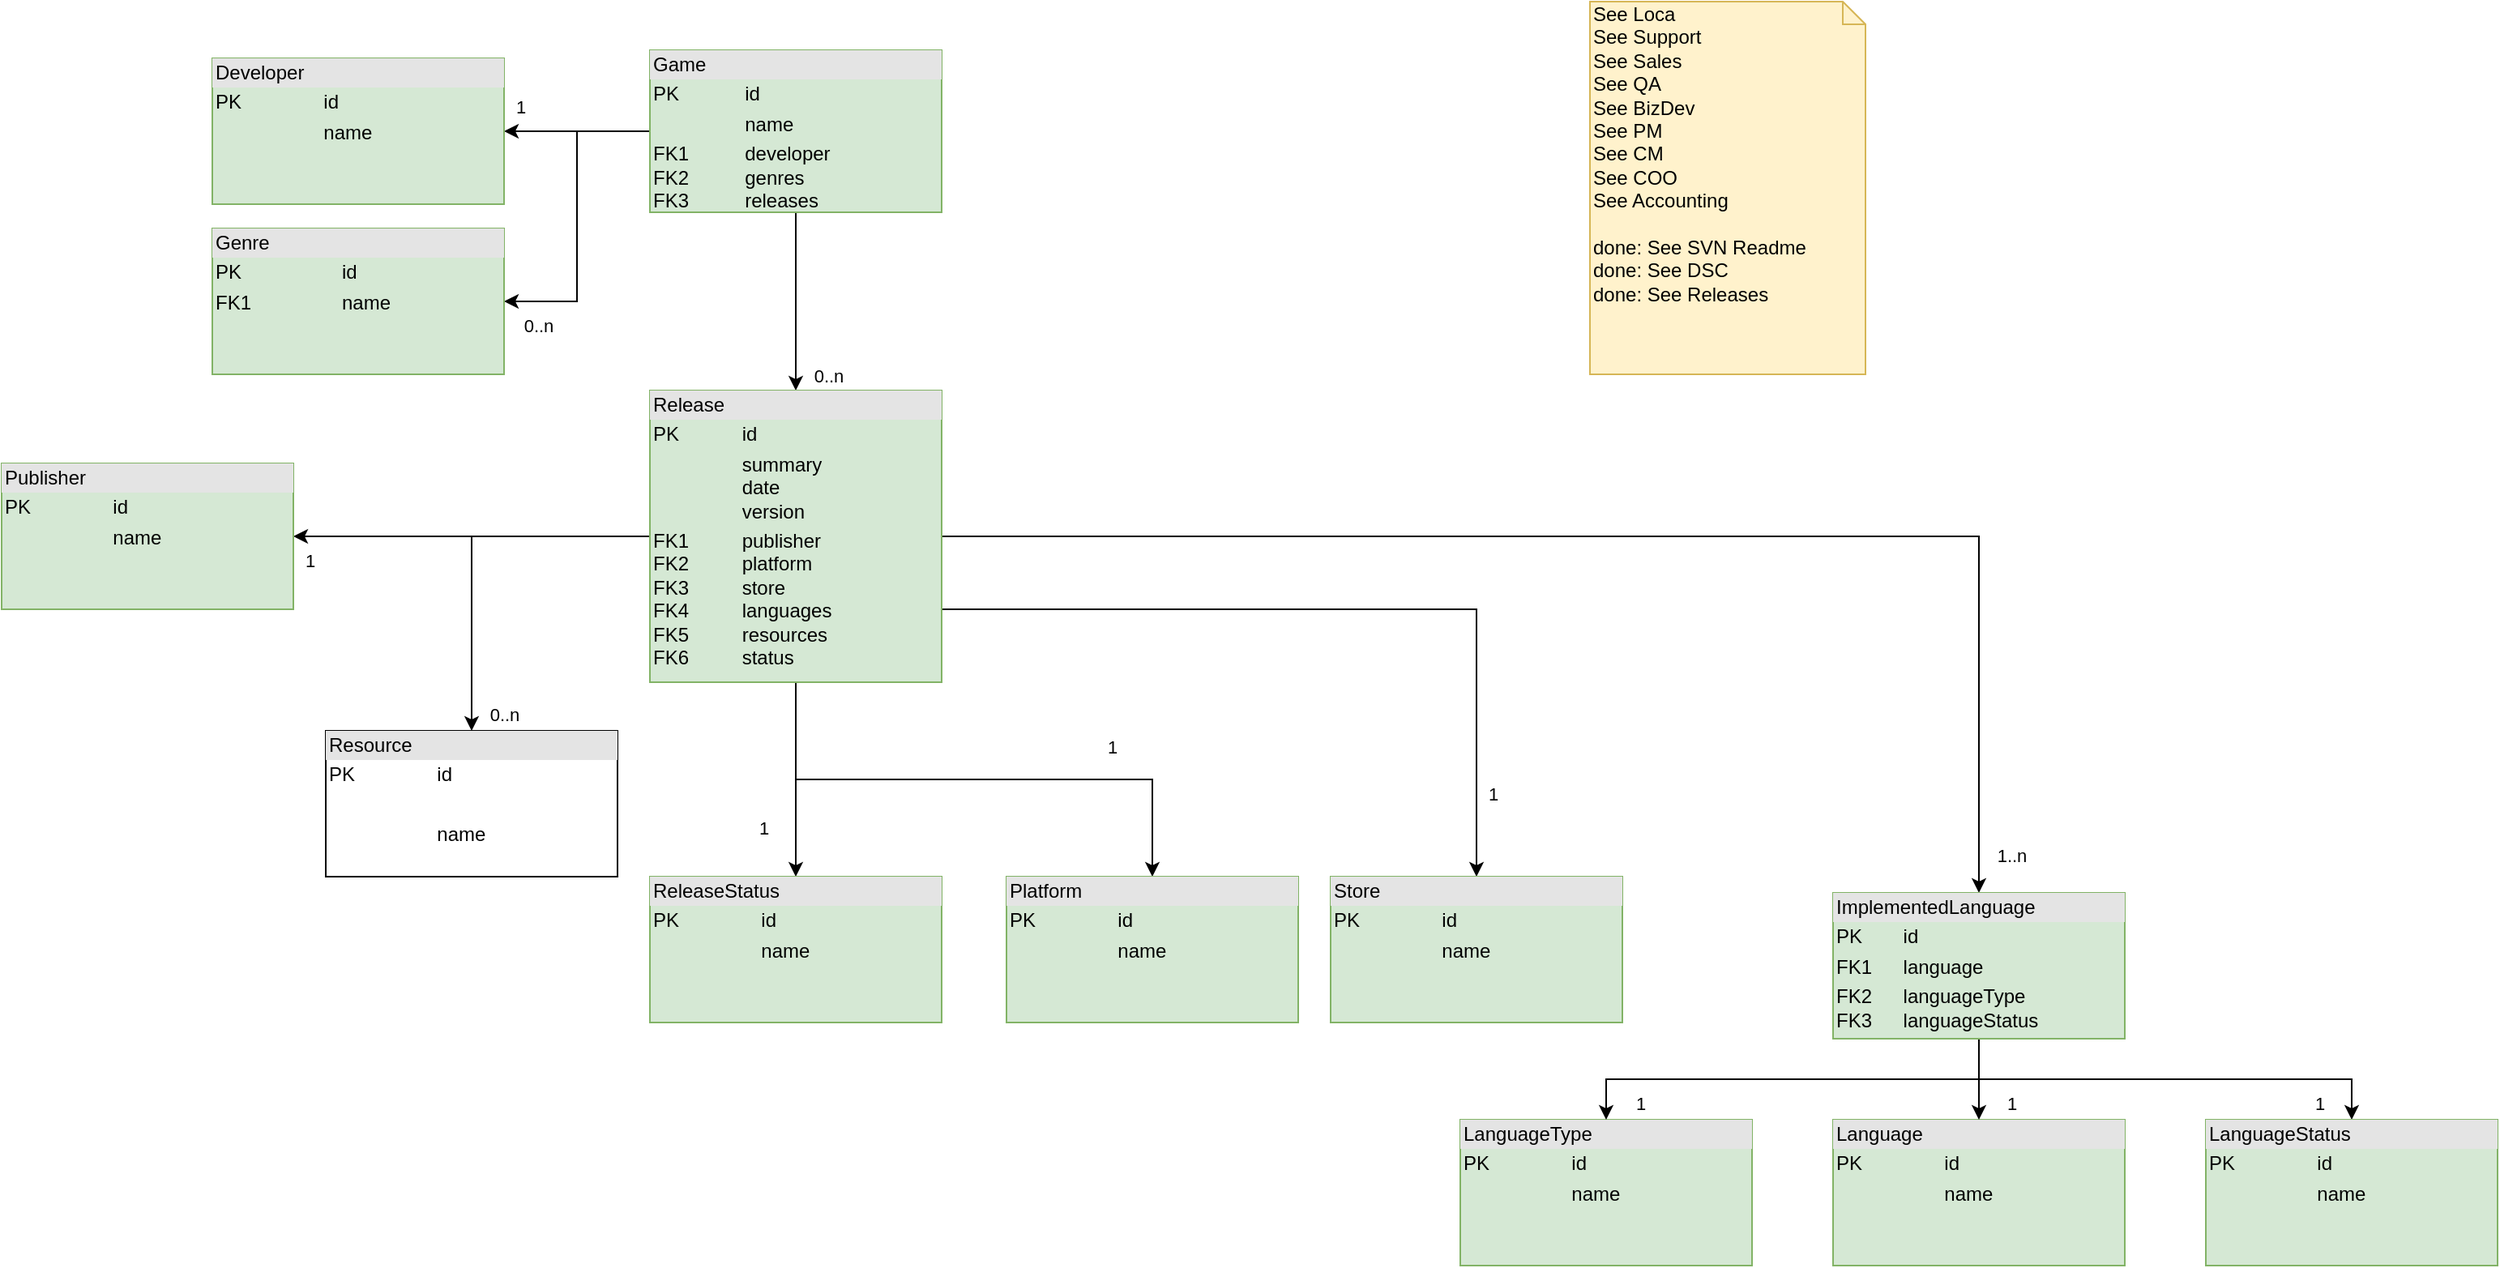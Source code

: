 <mxfile version="12.5.6" type="device"><diagram name="Page-1" id="efa7a0a1-bf9b-a30e-e6df-94a7791c09e9"><mxGraphModel dx="2248" dy="769" grid="1" gridSize="10" guides="1" tooltips="1" connect="1" arrows="1" fold="1" page="1" pageScale="1" pageWidth="826" pageHeight="1169" background="#ffffff" math="0" shadow="0"><root><mxCell id="0"/><mxCell id="1" parent="0"/><mxCell id="gSusLTCOii2lMBpNiEax-119" value="1" style="edgeStyle=orthogonalEdgeStyle;rounded=0;orthogonalLoop=1;jettySize=auto;html=1;entryX=1;entryY=0.5;entryDx=0;entryDy=0;" parent="1" source="gSusLTCOii2lMBpNiEax-115" target="gSusLTCOii2lMBpNiEax-118" edge="1"><mxGeometry x="0.778" y="-15" relative="1" as="geometry"><mxPoint as="offset"/></mxGeometry></mxCell><mxCell id="gSusLTCOii2lMBpNiEax-125" value="0..n" style="edgeStyle=orthogonalEdgeStyle;rounded=0;orthogonalLoop=1;jettySize=auto;html=1;exitX=0.5;exitY=1;exitDx=0;exitDy=0;entryX=0.5;entryY=0;entryDx=0;entryDy=0;" parent="1" source="gSusLTCOii2lMBpNiEax-115" target="gSusLTCOii2lMBpNiEax-117" edge="1"><mxGeometry x="0.833" y="20" relative="1" as="geometry"><mxPoint as="offset"/></mxGeometry></mxCell><mxCell id="gSusLTCOii2lMBpNiEax-136" value="&lt;div&gt;0..n&lt;/div&gt;" style="edgeStyle=orthogonalEdgeStyle;rounded=0;orthogonalLoop=1;jettySize=auto;html=1;exitX=0;exitY=0.5;exitDx=0;exitDy=0;entryX=1;entryY=0.5;entryDx=0;entryDy=0;" parent="1" source="gSusLTCOii2lMBpNiEax-115" target="gSusLTCOii2lMBpNiEax-135" edge="1"><mxGeometry x="0.79" y="15" relative="1" as="geometry"><mxPoint as="offset"/></mxGeometry></mxCell><mxCell id="gSusLTCOii2lMBpNiEax-115" value="&lt;div style=&quot;box-sizing: border-box ; width: 100% ; background: #e4e4e4 ; padding: 2px&quot;&gt;Game&lt;/div&gt;&lt;table style=&quot;width: 100% ; font-size: 1em&quot; cellspacing=&quot;0&quot; cellpadding=&quot;2&quot;&gt;&lt;tbody&gt;&lt;tr&gt;&lt;td&gt;PK&lt;/td&gt;&lt;td&gt;id&lt;/td&gt;&lt;/tr&gt;&lt;tr&gt;&lt;td&gt;&lt;br&gt;&lt;/td&gt;&lt;td&gt;name&lt;/td&gt;&lt;/tr&gt;&lt;tr&gt;&lt;td&gt;FK1&lt;br&gt;FK2&lt;br&gt;FK3&lt;br&gt;&lt;/td&gt;&lt;td&gt;developer&lt;br&gt;genres&lt;br&gt;releases&lt;br&gt;&lt;/td&gt;&lt;/tr&gt;&lt;/tbody&gt;&lt;/table&gt;" style="verticalAlign=top;align=left;overflow=fill;html=1;fillColor=#d5e8d4;strokeColor=#82b366;" parent="1" vertex="1"><mxGeometry x="300" y="70" width="180" height="100" as="geometry"/></mxCell><object label="&lt;div&gt;1&lt;/div&gt;" id="gSusLTCOii2lMBpNiEax-121"><mxCell style="edgeStyle=orthogonalEdgeStyle;rounded=0;orthogonalLoop=1;jettySize=auto;html=1;exitX=0.5;exitY=1;exitDx=0;exitDy=0;entryX=0.5;entryY=0;entryDx=0;entryDy=0;" parent="1" source="gSusLTCOii2lMBpNiEax-117" target="gSusLTCOii2lMBpNiEax-120" edge="1"><mxGeometry x="0.5" y="20" relative="1" as="geometry"><mxPoint as="offset"/></mxGeometry></mxCell></object><mxCell id="gSusLTCOii2lMBpNiEax-127" value="1" style="edgeStyle=orthogonalEdgeStyle;rounded=0;orthogonalLoop=1;jettySize=auto;html=1;exitX=0;exitY=0.5;exitDx=0;exitDy=0;entryX=1;entryY=0.5;entryDx=0;entryDy=0;" parent="1" source="gSusLTCOii2lMBpNiEax-117" target="gSusLTCOii2lMBpNiEax-126" edge="1"><mxGeometry x="0.909" y="15" relative="1" as="geometry"><mxPoint as="offset"/></mxGeometry></mxCell><mxCell id="gSusLTCOii2lMBpNiEax-134" value="1..n" style="edgeStyle=orthogonalEdgeStyle;rounded=0;orthogonalLoop=1;jettySize=auto;html=1;exitX=1;exitY=0.5;exitDx=0;exitDy=0;entryX=0.5;entryY=0;entryDx=0;entryDy=0;" parent="1" source="gSusLTCOii2lMBpNiEax-117" target="gSusLTCOii2lMBpNiEax-131" edge="1"><mxGeometry x="0.945" y="20" relative="1" as="geometry"><mxPoint as="offset"/></mxGeometry></mxCell><mxCell id="rcjgGxH7NbzfV_MyDYCd-3" value="0..n" style="edgeStyle=orthogonalEdgeStyle;rounded=0;orthogonalLoop=1;jettySize=auto;html=1;exitX=0;exitY=0.5;exitDx=0;exitDy=0;entryX=0.5;entryY=0;entryDx=0;entryDy=0;" parent="1" source="gSusLTCOii2lMBpNiEax-117" target="rcjgGxH7NbzfV_MyDYCd-1" edge="1"><mxGeometry x="0.911" y="20" relative="1" as="geometry"><mxPoint as="offset"/></mxGeometry></mxCell><mxCell id="2GUo7zA01wNUwe1gNWDw-2" value="1" style="edgeStyle=orthogonalEdgeStyle;rounded=0;orthogonalLoop=1;jettySize=auto;html=1;exitX=1;exitY=0.75;exitDx=0;exitDy=0;entryX=0.5;entryY=0;entryDx=0;entryDy=0;" parent="1" source="gSusLTCOii2lMBpNiEax-117" target="2GUo7zA01wNUwe1gNWDw-1" edge="1"><mxGeometry x="0.792" y="10" relative="1" as="geometry"><mxPoint as="offset"/></mxGeometry></mxCell><mxCell id="2GUo7zA01wNUwe1gNWDw-4" value="1" style="edgeStyle=orthogonalEdgeStyle;rounded=0;orthogonalLoop=1;jettySize=auto;html=1;exitX=0.5;exitY=1;exitDx=0;exitDy=0;" parent="1" source="gSusLTCOii2lMBpNiEax-117" target="2GUo7zA01wNUwe1gNWDw-3" edge="1"><mxGeometry x="0.5" y="-20" relative="1" as="geometry"><mxPoint as="offset"/></mxGeometry></mxCell><mxCell id="gSusLTCOii2lMBpNiEax-117" value="&lt;div style=&quot;box-sizing: border-box ; width: 100% ; background: #e4e4e4 ; padding: 2px&quot;&gt;Release&lt;/div&gt;&lt;table style=&quot;width: 100% ; font-size: 1em&quot; cellspacing=&quot;0&quot; cellpadding=&quot;2&quot;&gt;&lt;tbody&gt;&lt;tr&gt;&lt;td&gt;PK&lt;/td&gt;&lt;td&gt;id&lt;/td&gt;&lt;/tr&gt;&lt;tr&gt;&lt;td&gt;&lt;br&gt;&lt;/td&gt;&lt;td&gt;summary&lt;br&gt;date&lt;br&gt;version&lt;br&gt;&lt;/td&gt;&lt;/tr&gt;&lt;tr&gt;&lt;td&gt;FK1&lt;br&gt;FK2&lt;br&gt;FK3&lt;br&gt;FK4&lt;br&gt;FK5&lt;br&gt;FK6&lt;br&gt;&lt;/td&gt;&lt;td&gt;publisher&lt;br&gt;platform&lt;br&gt;store&lt;br&gt;languages&lt;br&gt;resources&lt;br&gt;status&lt;/td&gt;&lt;/tr&gt;&lt;/tbody&gt;&lt;/table&gt;" style="verticalAlign=top;align=left;overflow=fill;html=1;fillColor=#d5e8d4;strokeColor=#82b366;" parent="1" vertex="1"><mxGeometry x="300" y="280" width="180" height="180" as="geometry"/></mxCell><mxCell id="gSusLTCOii2lMBpNiEax-118" value="&lt;div style=&quot;box-sizing: border-box ; width: 100% ; background: #e4e4e4 ; padding: 2px&quot;&gt;Developer&lt;/div&gt;&lt;table style=&quot;width: 100% ; font-size: 1em&quot; cellspacing=&quot;0&quot; cellpadding=&quot;2&quot;&gt;&lt;tbody&gt;&lt;tr&gt;&lt;td&gt;PK&lt;/td&gt;&lt;td&gt;id&lt;/td&gt;&lt;/tr&gt;&lt;tr&gt;&lt;td&gt;&lt;br&gt;&lt;/td&gt;&lt;td&gt;name&lt;/td&gt;&lt;/tr&gt;&lt;tr&gt;&lt;td&gt;&lt;br&gt;&lt;/td&gt;&lt;td&gt;&lt;br&gt;&lt;/td&gt;&lt;/tr&gt;&lt;/tbody&gt;&lt;/table&gt;" style="verticalAlign=top;align=left;overflow=fill;html=1;fillColor=#d5e8d4;strokeColor=#82b366;" parent="1" vertex="1"><mxGeometry x="30" y="75" width="180" height="90" as="geometry"/></mxCell><mxCell id="gSusLTCOii2lMBpNiEax-120" value="&lt;div style=&quot;box-sizing: border-box ; width: 100% ; background: #e4e4e4 ; padding: 2px&quot;&gt;Platform&lt;/div&gt;&lt;table style=&quot;width: 100% ; font-size: 1em&quot; cellspacing=&quot;0&quot; cellpadding=&quot;2&quot;&gt;&lt;tbody&gt;&lt;tr&gt;&lt;td&gt;PK&lt;/td&gt;&lt;td&gt;id&lt;/td&gt;&lt;/tr&gt;&lt;tr&gt;&lt;td&gt;&lt;br&gt;&lt;/td&gt;&lt;td&gt;name&lt;/td&gt;&lt;/tr&gt;&lt;tr&gt;&lt;td&gt;&lt;br&gt;&lt;/td&gt;&lt;td&gt;&lt;br&gt;&lt;/td&gt;&lt;/tr&gt;&lt;/tbody&gt;&lt;/table&gt;" style="verticalAlign=top;align=left;overflow=fill;html=1;fillColor=#d5e8d4;strokeColor=#82b366;" parent="1" vertex="1"><mxGeometry x="520" y="580" width="180" height="90" as="geometry"/></mxCell><mxCell id="gSusLTCOii2lMBpNiEax-126" value="&lt;div style=&quot;box-sizing: border-box ; width: 100% ; background: #e4e4e4 ; padding: 2px&quot;&gt;Publisher&lt;/div&gt;&lt;table style=&quot;width: 100% ; font-size: 1em&quot; cellspacing=&quot;0&quot; cellpadding=&quot;2&quot;&gt;&lt;tbody&gt;&lt;tr&gt;&lt;td&gt;PK&lt;/td&gt;&lt;td&gt;id&lt;/td&gt;&lt;/tr&gt;&lt;tr&gt;&lt;td&gt;&lt;br&gt;&lt;/td&gt;&lt;td&gt;name&lt;/td&gt;&lt;/tr&gt;&lt;tr&gt;&lt;td&gt;&lt;/td&gt;&lt;td&gt;&lt;br&gt;&lt;/td&gt;&lt;/tr&gt;&lt;/tbody&gt;&lt;/table&gt;" style="verticalAlign=top;align=left;overflow=fill;html=1;fillColor=#d5e8d4;strokeColor=#82b366;" parent="1" vertex="1"><mxGeometry x="-100" y="325" width="180" height="90" as="geometry"/></mxCell><mxCell id="gSusLTCOii2lMBpNiEax-128" value="&lt;div style=&quot;box-sizing: border-box ; width: 100% ; background: #e4e4e4 ; padding: 2px&quot;&gt;Language&lt;/div&gt;&lt;table style=&quot;width: 100% ; font-size: 1em&quot; cellspacing=&quot;0&quot; cellpadding=&quot;2&quot;&gt;&lt;tbody&gt;&lt;tr&gt;&lt;td&gt;PK&lt;/td&gt;&lt;td&gt;id&lt;/td&gt;&lt;/tr&gt;&lt;tr&gt;&lt;td&gt;&lt;br&gt;&lt;/td&gt;&lt;td&gt;name&lt;/td&gt;&lt;/tr&gt;&lt;tr&gt;&lt;td&gt;&lt;br&gt;&lt;/td&gt;&lt;td&gt;&lt;br&gt;&lt;/td&gt;&lt;/tr&gt;&lt;/tbody&gt;&lt;/table&gt;" style="verticalAlign=top;align=left;overflow=fill;html=1;fillColor=#d5e8d4;strokeColor=#82b366;" parent="1" vertex="1"><mxGeometry x="1030" y="730" width="180" height="90" as="geometry"/></mxCell><mxCell id="gSusLTCOii2lMBpNiEax-130" value="&lt;div style=&quot;box-sizing: border-box ; width: 100% ; background: #e4e4e4 ; padding: 2px&quot;&gt;LanguageType&lt;/div&gt;&lt;table style=&quot;width: 100% ; font-size: 1em&quot; cellspacing=&quot;0&quot; cellpadding=&quot;2&quot;&gt;&lt;tbody&gt;&lt;tr&gt;&lt;td&gt;PK&lt;/td&gt;&lt;td&gt;id&lt;br&gt;&lt;/td&gt;&lt;/tr&gt;&lt;tr&gt;&lt;td&gt;&lt;br&gt;&lt;/td&gt;&lt;td&gt;name&lt;/td&gt;&lt;/tr&gt;&lt;tr&gt;&lt;td&gt;&lt;br&gt;&lt;/td&gt;&lt;td&gt;&lt;br&gt;&lt;/td&gt;&lt;/tr&gt;&lt;/tbody&gt;&lt;/table&gt;" style="verticalAlign=top;align=left;overflow=fill;html=1;fillColor=#d5e8d4;strokeColor=#82b366;" parent="1" vertex="1"><mxGeometry x="800" y="730" width="180" height="90" as="geometry"/></mxCell><mxCell id="gSusLTCOii2lMBpNiEax-132" value="1" style="edgeStyle=orthogonalEdgeStyle;rounded=0;orthogonalLoop=1;jettySize=auto;html=1;exitX=0.5;exitY=1;exitDx=0;exitDy=0;entryX=0.5;entryY=0;entryDx=0;entryDy=0;" parent="1" source="gSusLTCOii2lMBpNiEax-131" target="gSusLTCOii2lMBpNiEax-130" edge="1"><mxGeometry x="0.675" y="15" relative="1" as="geometry"><mxPoint as="offset"/></mxGeometry></mxCell><mxCell id="gSusLTCOii2lMBpNiEax-133" value="1" style="edgeStyle=orthogonalEdgeStyle;rounded=0;orthogonalLoop=1;jettySize=auto;html=1;exitX=0.5;exitY=1;exitDx=0;exitDy=0;entryX=0.5;entryY=0;entryDx=0;entryDy=0;" parent="1" source="gSusLTCOii2lMBpNiEax-131" target="gSusLTCOii2lMBpNiEax-128" edge="1"><mxGeometry x="0.6" y="20" relative="1" as="geometry"><mxPoint as="offset"/></mxGeometry></mxCell><mxCell id="rcjgGxH7NbzfV_MyDYCd-5" value="1" style="edgeStyle=orthogonalEdgeStyle;rounded=0;orthogonalLoop=1;jettySize=auto;html=1;exitX=0.5;exitY=1;exitDx=0;exitDy=0;entryX=0.5;entryY=0;entryDx=0;entryDy=0;" parent="1" source="gSusLTCOii2lMBpNiEax-131" target="rcjgGxH7NbzfV_MyDYCd-4" edge="1"><mxGeometry x="0.679" y="-15" relative="1" as="geometry"><mxPoint as="offset"/></mxGeometry></mxCell><mxCell id="gSusLTCOii2lMBpNiEax-131" value="&lt;div style=&quot;box-sizing: border-box ; width: 100% ; background: #e4e4e4 ; padding: 2px&quot;&gt;ImplementedLanguage&lt;/div&gt;&lt;table style=&quot;width: 100% ; font-size: 1em&quot; cellspacing=&quot;0&quot; cellpadding=&quot;2&quot;&gt;&lt;tbody&gt;&lt;tr&gt;&lt;td&gt;PK&lt;/td&gt;&lt;td&gt;id&lt;/td&gt;&lt;/tr&gt;&lt;tr&gt;&lt;td&gt;FK1&lt;/td&gt;&lt;td&gt;language&lt;br&gt;&lt;/td&gt;&lt;/tr&gt;&lt;tr&gt;&lt;td&gt;FK2&lt;br&gt;FK3&lt;br&gt;&lt;/td&gt;&lt;td&gt;languageType&lt;br&gt;languageStatus&lt;br&gt;&lt;/td&gt;&lt;/tr&gt;&lt;/tbody&gt;&lt;/table&gt;" style="verticalAlign=top;align=left;overflow=fill;html=1;fillColor=#d5e8d4;strokeColor=#82b366;" parent="1" vertex="1"><mxGeometry x="1030" y="590" width="180" height="90" as="geometry"/></mxCell><mxCell id="gSusLTCOii2lMBpNiEax-135" value="&lt;div style=&quot;box-sizing: border-box ; width: 100% ; background: #e4e4e4 ; padding: 2px&quot;&gt;Genre&lt;/div&gt;&lt;table style=&quot;width: 100% ; font-size: 1em&quot; cellspacing=&quot;0&quot; cellpadding=&quot;2&quot;&gt;&lt;tbody&gt;&lt;tr&gt;&lt;td&gt;PK&lt;/td&gt;&lt;td&gt;id&lt;/td&gt;&lt;/tr&gt;&lt;tr&gt;&lt;td&gt;FK1&lt;/td&gt;&lt;td&gt;name&lt;/td&gt;&lt;/tr&gt;&lt;tr&gt;&lt;td&gt;&lt;/td&gt;&lt;td&gt;&lt;br&gt;&lt;/td&gt;&lt;/tr&gt;&lt;/tbody&gt;&lt;/table&gt;" style="verticalAlign=top;align=left;overflow=fill;html=1;fillColor=#d5e8d4;strokeColor=#82b366;" parent="1" vertex="1"><mxGeometry x="30" y="180" width="180" height="90" as="geometry"/></mxCell><mxCell id="gSusLTCOii2lMBpNiEax-137" value="&lt;div&gt;See Loca&lt;/div&gt;&lt;div&gt;See Support&lt;br&gt;&lt;/div&gt;&lt;div&gt;See Sales&lt;/div&gt;&lt;div&gt;See QA&lt;/div&gt;&lt;div&gt;See BizDev&lt;/div&gt;&lt;div&gt;See PM&lt;br&gt;&lt;/div&gt;&lt;div&gt;See CM&lt;/div&gt;&lt;div&gt;See COO&lt;/div&gt;&lt;div&gt;See Accounting&lt;/div&gt;&lt;div&gt;&lt;br&gt;&lt;/div&gt;&lt;div&gt;done: See SVN Readme&lt;/div&gt;&lt;div&gt;done: See DSC&lt;/div&gt;&lt;div&gt;done: See Releases&lt;/div&gt;" style="shape=note;whiteSpace=wrap;html=1;size=14;verticalAlign=top;align=left;spacingTop=-6;fillColor=#fff2cc;strokeColor=#d6b656;" parent="1" vertex="1"><mxGeometry x="880" y="40" width="170" height="230" as="geometry"/></mxCell><mxCell id="rcjgGxH7NbzfV_MyDYCd-1" value="&lt;div style=&quot;box-sizing: border-box ; width: 100% ; background: #e4e4e4 ; padding: 2px&quot;&gt;Resource&lt;/div&gt;&lt;table style=&quot;width: 100% ; font-size: 1em&quot; cellspacing=&quot;0&quot; cellpadding=&quot;2&quot;&gt;&lt;tbody&gt;&lt;tr&gt;&lt;td&gt;PK&lt;/td&gt;&lt;td&gt;id&lt;/td&gt;&lt;/tr&gt;&lt;tr&gt;&lt;td&gt;&lt;br&gt;&lt;/td&gt;&lt;td&gt;&lt;br&gt;&lt;/td&gt;&lt;/tr&gt;&lt;tr&gt;&lt;td&gt;&lt;/td&gt;&lt;td&gt;name&lt;/td&gt;&lt;/tr&gt;&lt;/tbody&gt;&lt;/table&gt;" style="verticalAlign=top;align=left;overflow=fill;html=1;" parent="1" vertex="1"><mxGeometry x="100" y="490" width="180" height="90" as="geometry"/></mxCell><mxCell id="rcjgGxH7NbzfV_MyDYCd-4" value="&lt;div style=&quot;box-sizing: border-box ; width: 100% ; background: #e4e4e4 ; padding: 2px&quot;&gt;LanguageStatus&lt;/div&gt;&lt;table style=&quot;width: 100% ; font-size: 1em&quot; cellspacing=&quot;0&quot; cellpadding=&quot;2&quot;&gt;&lt;tbody&gt;&lt;tr&gt;&lt;td&gt;PK&lt;/td&gt;&lt;td&gt;id&lt;/td&gt;&lt;/tr&gt;&lt;tr&gt;&lt;td&gt;&lt;br&gt;&lt;/td&gt;&lt;td&gt;name&lt;/td&gt;&lt;/tr&gt;&lt;tr&gt;&lt;td&gt;&lt;/td&gt;&lt;td&gt;&lt;br&gt;&lt;/td&gt;&lt;/tr&gt;&lt;/tbody&gt;&lt;/table&gt;" style="verticalAlign=top;align=left;overflow=fill;html=1;fillColor=#d5e8d4;strokeColor=#82b366;" parent="1" vertex="1"><mxGeometry x="1260" y="730" width="180" height="90" as="geometry"/></mxCell><mxCell id="2GUo7zA01wNUwe1gNWDw-1" value="&lt;div style=&quot;box-sizing: border-box ; width: 100% ; background: #e4e4e4 ; padding: 2px&quot;&gt;Store&lt;/div&gt;&lt;table style=&quot;width: 100% ; font-size: 1em&quot; cellspacing=&quot;0&quot; cellpadding=&quot;2&quot;&gt;&lt;tbody&gt;&lt;tr&gt;&lt;td&gt;PK&lt;/td&gt;&lt;td&gt;id&lt;/td&gt;&lt;/tr&gt;&lt;tr&gt;&lt;td&gt;&lt;br&gt;&lt;/td&gt;&lt;td&gt;name&lt;/td&gt;&lt;/tr&gt;&lt;tr&gt;&lt;td&gt;&lt;/td&gt;&lt;td&gt;&lt;br&gt;&lt;/td&gt;&lt;/tr&gt;&lt;/tbody&gt;&lt;/table&gt;" style="verticalAlign=top;align=left;overflow=fill;html=1;fillColor=#d5e8d4;strokeColor=#82b366;" parent="1" vertex="1"><mxGeometry x="720" y="580" width="180" height="90" as="geometry"/></mxCell><mxCell id="2GUo7zA01wNUwe1gNWDw-3" value="&lt;div style=&quot;box-sizing: border-box ; width: 100% ; background: #e4e4e4 ; padding: 2px&quot;&gt;ReleaseStatus&lt;/div&gt;&lt;table style=&quot;width: 100% ; font-size: 1em&quot; cellspacing=&quot;0&quot; cellpadding=&quot;2&quot;&gt;&lt;tbody&gt;&lt;tr&gt;&lt;td&gt;PK&lt;/td&gt;&lt;td&gt;id&lt;/td&gt;&lt;/tr&gt;&lt;tr&gt;&lt;td&gt;&lt;br&gt;&lt;/td&gt;&lt;td&gt;name&lt;/td&gt;&lt;/tr&gt;&lt;tr&gt;&lt;td&gt;&lt;/td&gt;&lt;td&gt;&lt;br&gt;&lt;/td&gt;&lt;/tr&gt;&lt;/tbody&gt;&lt;/table&gt;" style="verticalAlign=top;align=left;overflow=fill;html=1;fillColor=#d5e8d4;strokeColor=#82b366;" parent="1" vertex="1"><mxGeometry x="300" y="580" width="180" height="90" as="geometry"/></mxCell></root></mxGraphModel></diagram></mxfile>